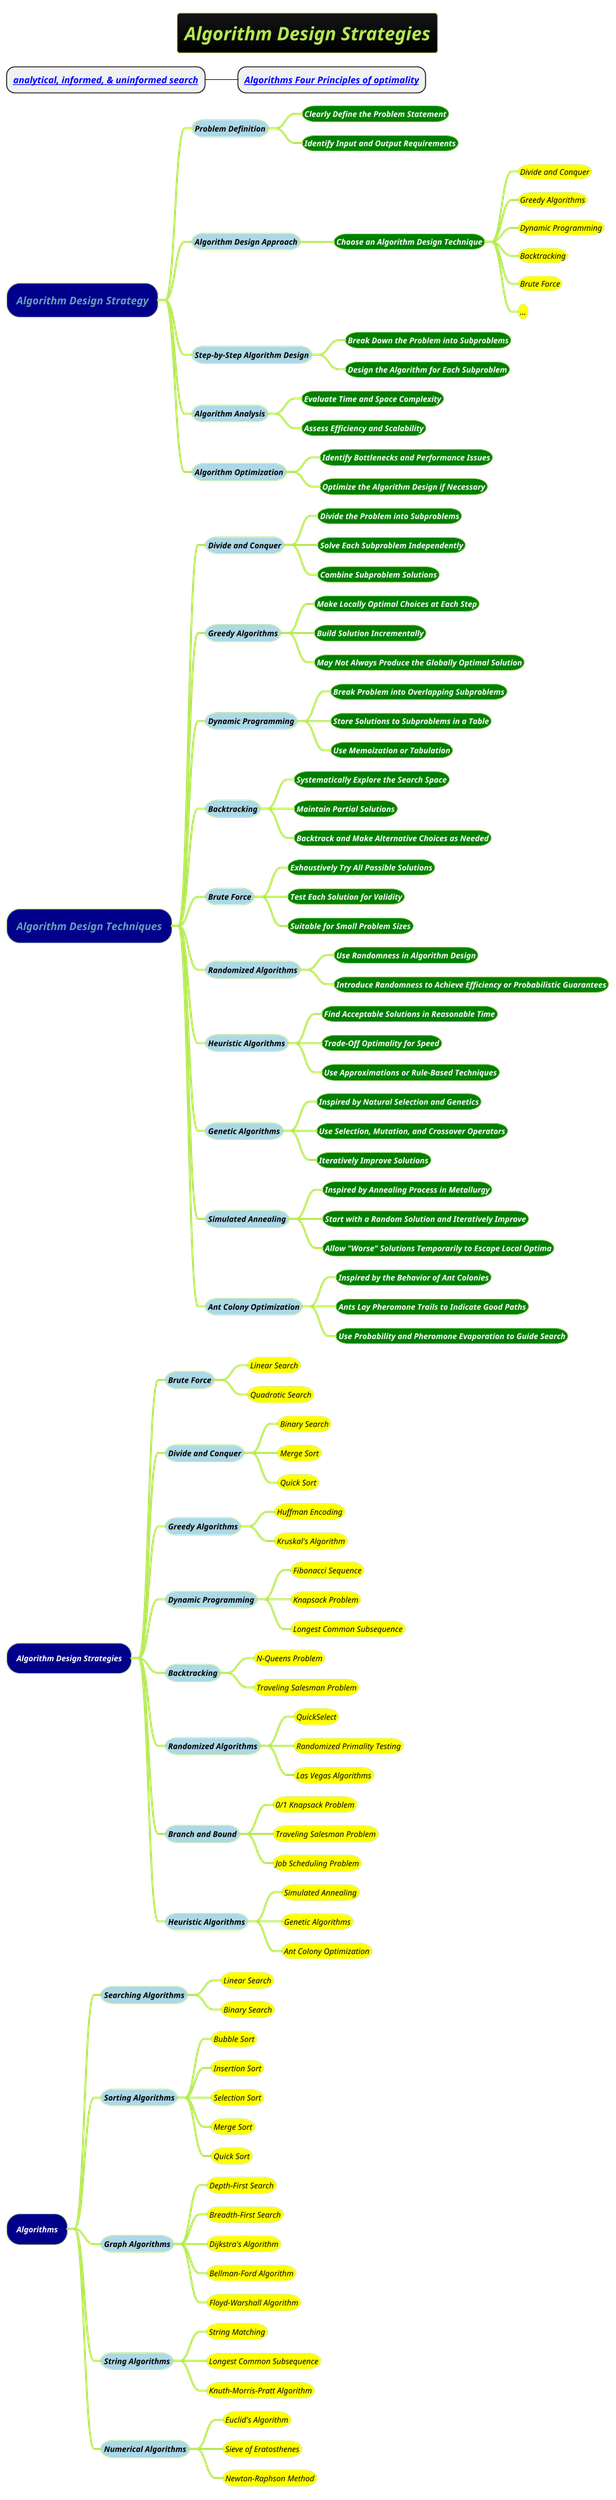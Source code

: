 @startmindmap
title = <i>Algorithm Design Strategies
* <b><i>[[docs/3-programming-languages/Venkat-Subramaniam/analytical-informed-uninformed-search.puml analytical, informed, & uninformed search]]
** <b><i>[[docs/books/1-books-backlog/data-structure-and-algorithm/Algorithms-Four-Principles-of-optimality.puml Algorithms Four Principles of optimality]]
!theme hacker

*[#darkblue] <i>Algorithm Design Strategy

**[#lightblue] <i><color #black><size:12>Problem Definition
***[#green] <b><i><color #white><size:12>Clearly Define the Problem Statement
***[#green] <b><i><color #white><size:12>Identify Input and Output Requirements

**[#lightblue] <i><color #black><size:12>Algorithm Design Approach
***[#green] <b><i><color #white><size:12>Choose an Algorithm Design Technique
****[#yellow] <i><color #black><size:12>Divide and Conquer
****[#yellow] <i><color #black><size:12>Greedy Algorithms
****[#yellow] <i><color #black><size:12>Dynamic Programming
****[#yellow] <i><color #black><size:12>Backtracking
****[#yellow] <i><color #black><size:12>Brute Force
****[#yellow] <i><color #black><size:12>...

**[#lightblue] <i><color #black><size:12>Step-by-Step Algorithm Design
***[#green] <b><i><color #white><size:12>Break Down the Problem into Subproblems
***[#green] <b><i><color #white><size:12>Design the Algorithm for Each Subproblem

**[#lightblue] <i><color #black><size:12>Algorithm Analysis
***[#green] <b><i><color #white><size:12>Evaluate Time and Space Complexity
***[#green] <b><i><color #white><size:12>Assess Efficiency and Scalability

**[#lightblue] <i><color #black><size:12>Algorithm Optimization
***[#green] <b><i><color #white><size:12>Identify Bottlenecks and Performance Issues
***[#green] <b><i><color #white><size:12>Optimize the Algorithm Design if Necessary

*[#darkblue] <i>Algorithm Design Techniques

**[#lightblue] <i><color #black><size:12>Divide and Conquer
***[#green] <b><i><color #white><size:12>Divide the Problem into Subproblems
***[#green] <b><i><color #white><size:12>Solve Each Subproblem Independently
***[#green] <b><i><color #white><size:12>Combine Subproblem Solutions

**[#lightblue] <i><color #black><size:12>Greedy Algorithms
***[#green] <b><i><color #white><size:12>Make Locally Optimal Choices at Each Step
***[#green] <b><i><color #white><size:12>Build Solution Incrementally
***[#green] <b><i><color #white><size:12>May Not Always Produce the Globally Optimal Solution

**[#lightblue] <i><color #black><size:12>Dynamic Programming
***[#green] <b><i><color #white><size:12>Break Problem into Overlapping Subproblems
***[#green] <b><i><color #white><size:12>Store Solutions to Subproblems in a Table
***[#green] <b><i><color #white><size:12>Use Memoization or Tabulation

**[#lightblue] <i><color #black><size:12>Backtracking
***[#green] <b><i><color #white><size:12>Systematically Explore the Search Space
***[#green] <b><i><color #white><size:12>Maintain Partial Solutions
***[#green] <b><i><color #white><size:12>Backtrack and Make Alternative Choices as Needed

**[#lightblue] <i><color #black><size:12>Brute Force
***[#green] <b><i><color #white><size:12>Exhaustively Try All Possible Solutions
***[#green] <b><i><color #white><size:12>Test Each Solution for Validity
***[#green] <b><i><color #white><size:12>Suitable for Small Problem Sizes

**[#lightblue] <i><color #black><size:12>Randomized Algorithms
***[#green] <b><i><color #white><size:12>Use Randomness in Algorithm Design
***[#green] <b><i><color #white><size:12>Introduce Randomness to Achieve Efficiency or Probabilistic Guarantees

**[#lightblue] <i><color #black><size:12>Heuristic Algorithms
***[#green] <b><i><color #white><size:12>Find Acceptable Solutions in Reasonable Time
***[#green] <b><i><color #white><size:12>Trade-Off Optimality for Speed
***[#green] <b><i><color #white><size:12>Use Approximations or Rule-Based Techniques

**[#lightblue] <i><color #black><size:12>Genetic Algorithms
***[#green] <b><i><color #white><size:12>Inspired by Natural Selection and Genetics
***[#green] <b><i><color #white><size:12>Use Selection, Mutation, and Crossover Operators
***[#green] <b><i><color #white><size:12>Iteratively Improve Solutions

**[#lightblue] <i><color #black><size:12>Simulated Annealing
***[#green] <b><i><color #white><size:12>Inspired by Annealing Process in Metallurgy
***[#green] <b><i><color #white><size:12>Start with a Random Solution and Iteratively Improve
***[#green] <b><i><color #white><size:12>Allow "Worse" Solutions Temporarily to Escape Local Optima

**[#lightblue] <i><color #black><size:12>Ant Colony Optimization
***[#green] <b><i><color #white><size:12>Inspired by the Behavior of Ant Colonies
***[#green] <b><i><color #white><size:12>Ants Lay Pheromone Trails to Indicate Good Paths
***[#green] <b><i><color #white><size:12>Use Probability and Pheromone Evaporation to Guide Search

*[#darkblue] <i><color #white><size:12>Algorithm **Design Strategies**
**[#lightblue] <i><color #black><size:12>Brute Force
***[#yellow] <i><color #black><size:12>Linear Search
***[#yellow] <i><color #black><size:12>Quadratic Search
**[#lightblue] <i><color #black><size:12>Divide and Conquer
***[#yellow] <i><color #black><size:12>Binary Search
***[#yellow] <i><color #black><size:12>Merge Sort
***[#yellow] <i><color #black><size:12>Quick Sort
**[#lightblue] <i><color #black><size:12>Greedy Algorithms
***[#yellow] <i><color #black><size:12>Huffman Encoding
***[#yellow] <i><color #black><size:12>Kruskal's Algorithm
**[#lightblue] <i><color #black><size:12>Dynamic Programming
***[#yellow] <i><color #black><size:12>Fibonacci Sequence
***[#yellow] <i><color #black><size:12>Knapsack Problem
***[#yellow] <i><color #black><size:12>Longest Common Subsequence
**[#lightblue] <i><color #black><size:12>Backtracking
***[#yellow] <i><color #black><size:12>N-Queens Problem
***[#yellow] <i><color #black><size:12>Traveling Salesman Problem
**[#lightblue] <i><color #black><size:12>Randomized Algorithms
***[#yellow] <i><color #black><size:12>QuickSelect
***[#yellow] <i><color #black><size:12>Randomized Primality Testing
***[#yellow] <i><color #black><size:12>Las Vegas Algorithms
**[#lightblue] <i><color #black><size:12>Branch and Bound
***[#yellow] <i><color #black><size:12>0/1 Knapsack Problem
***[#yellow] <i><color #black><size:12>Traveling Salesman Problem
***[#yellow] <i><color #black><size:12>Job Scheduling Problem
**[#lightblue] <i><color #black><size:12>Heuristic Algorithms
***[#yellow] <i><color #black><size:12>Simulated Annealing
***[#yellow] <i><color #black><size:12>Genetic Algorithms
***[#yellow] <i><color #black><size:12>Ant Colony Optimization
*[#darkblue] <i><color #white><size:12>Algorithms
**[#lightblue] <i><color #black><size:12>Searching Algorithms
***[#yellow] <i><color #black><size:12>Linear Search
***[#yellow] <i><color #black><size:12>Binary Search
**[#lightblue] <i><color #black><size:12>Sorting Algorithms
***[#yellow] <i><color #black><size:12>Bubble Sort
***[#yellow] <i><color #black><size:12>Insertion Sort
***[#yellow] <i><color #black><size:12>Selection Sort
***[#yellow] <i><color #black><size:12>Merge Sort
***[#yellow] <i><color #black><size:12>Quick Sort
**[#lightblue] <i><color #black><size:12>Graph Algorithms
***[#yellow] <i><color #black><size:12>Depth-First Search
***[#yellow] <i><color #black><size:12>Breadth-First Search
***[#yellow] <i><color #black><size:12>Dijkstra's Algorithm
***[#yellow] <i><color #black><size:12>Bellman-Ford Algorithm
***[#yellow] <i><color #black><size:12>Floyd-Warshall Algorithm
**[#lightblue] <i><color #black><size:12>String Algorithms
***[#yellow] <i><color #black><size:12>String Matching
***[#yellow] <i><color #black><size:12>Longest Common Subsequence
***[#yellow] <i><color #black><size:12>Knuth-Morris-Pratt Algorithm
**[#lightblue] <i><color #black><size:12>Numerical Algorithms
***[#yellow] <i><color #black><size:12>Euclid's Algorithm
***[#yellow] <i><color #black><size:12>Sieve of Eratosthenes
***[#yellow] <i><color #black><size:12>Newton-Raphson Method
@endmindmap
